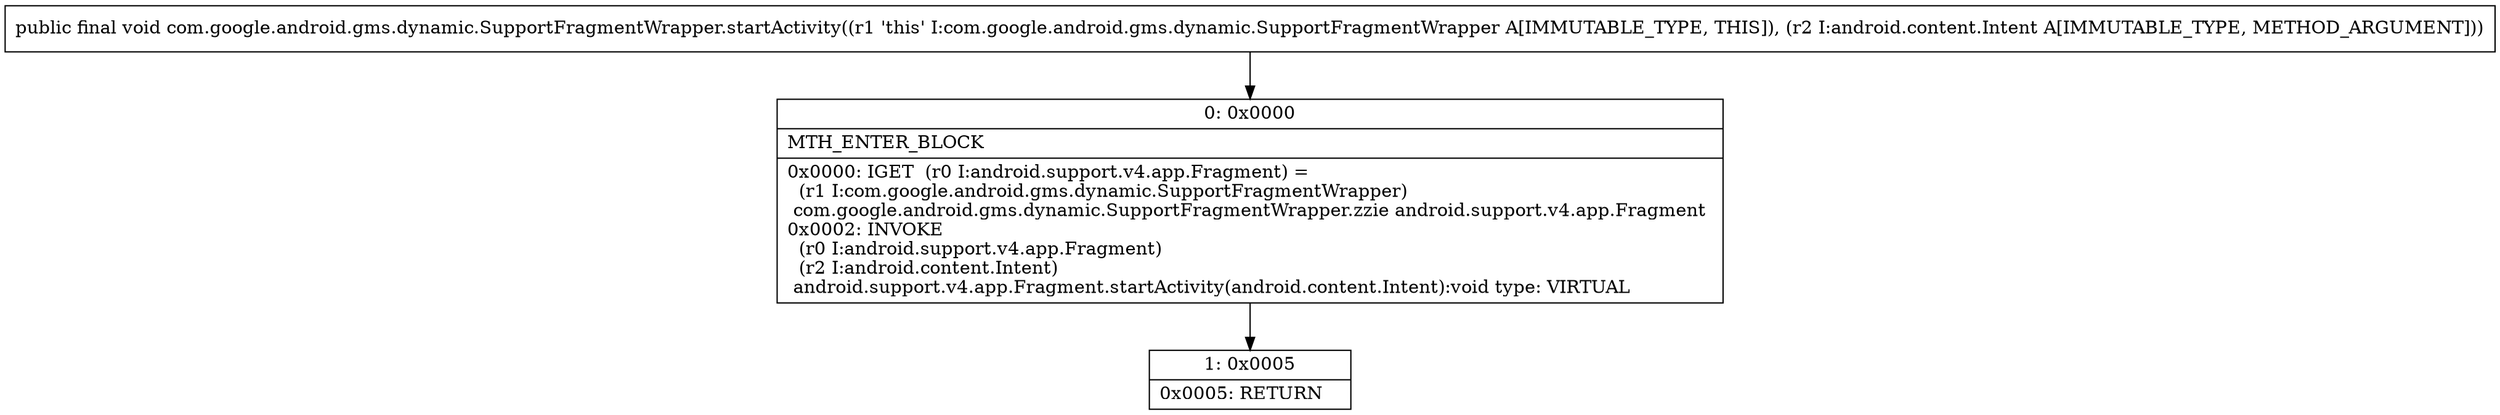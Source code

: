 digraph "CFG forcom.google.android.gms.dynamic.SupportFragmentWrapper.startActivity(Landroid\/content\/Intent;)V" {
Node_0 [shape=record,label="{0\:\ 0x0000|MTH_ENTER_BLOCK\l|0x0000: IGET  (r0 I:android.support.v4.app.Fragment) = \l  (r1 I:com.google.android.gms.dynamic.SupportFragmentWrapper)\l com.google.android.gms.dynamic.SupportFragmentWrapper.zzie android.support.v4.app.Fragment \l0x0002: INVOKE  \l  (r0 I:android.support.v4.app.Fragment)\l  (r2 I:android.content.Intent)\l android.support.v4.app.Fragment.startActivity(android.content.Intent):void type: VIRTUAL \l}"];
Node_1 [shape=record,label="{1\:\ 0x0005|0x0005: RETURN   \l}"];
MethodNode[shape=record,label="{public final void com.google.android.gms.dynamic.SupportFragmentWrapper.startActivity((r1 'this' I:com.google.android.gms.dynamic.SupportFragmentWrapper A[IMMUTABLE_TYPE, THIS]), (r2 I:android.content.Intent A[IMMUTABLE_TYPE, METHOD_ARGUMENT])) }"];
MethodNode -> Node_0;
Node_0 -> Node_1;
}

